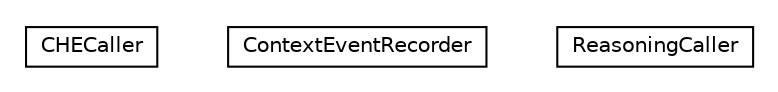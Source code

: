 #!/usr/local/bin/dot
#
# Class diagram 
# Generated by UMLGraph version R5_6-24-gf6e263 (http://www.umlgraph.org/)
#

digraph G {
	edge [fontname="Helvetica",fontsize=10,labelfontname="Helvetica",labelfontsize=10];
	node [fontname="Helvetica",fontsize=10,shape=plaintext];
	nodesep=0.25;
	ranksep=0.5;
	// org.universAAL.samples.context.reasoner.client.uaalinterface.CHECaller
	c1247425 [label=<<table title="org.universAAL.samples.context.reasoner.client.uaalinterface.CHECaller" border="0" cellborder="1" cellspacing="0" cellpadding="2" port="p" href="./CHECaller.html">
		<tr><td><table border="0" cellspacing="0" cellpadding="1">
<tr><td align="center" balign="center"> CHECaller </td></tr>
		</table></td></tr>
		</table>>, URL="./CHECaller.html", fontname="Helvetica", fontcolor="black", fontsize=10.0];
	// org.universAAL.samples.context.reasoner.client.uaalinterface.ContextEventRecorder
	c1247426 [label=<<table title="org.universAAL.samples.context.reasoner.client.uaalinterface.ContextEventRecorder" border="0" cellborder="1" cellspacing="0" cellpadding="2" port="p" href="./ContextEventRecorder.html">
		<tr><td><table border="0" cellspacing="0" cellpadding="1">
<tr><td align="center" balign="center"> ContextEventRecorder </td></tr>
		</table></td></tr>
		</table>>, URL="./ContextEventRecorder.html", fontname="Helvetica", fontcolor="black", fontsize=10.0];
	// org.universAAL.samples.context.reasoner.client.uaalinterface.ReasoningCaller
	c1247427 [label=<<table title="org.universAAL.samples.context.reasoner.client.uaalinterface.ReasoningCaller" border="0" cellborder="1" cellspacing="0" cellpadding="2" port="p" href="./ReasoningCaller.html">
		<tr><td><table border="0" cellspacing="0" cellpadding="1">
<tr><td align="center" balign="center"> ReasoningCaller </td></tr>
		</table></td></tr>
		</table>>, URL="./ReasoningCaller.html", fontname="Helvetica", fontcolor="black", fontsize=10.0];
}

